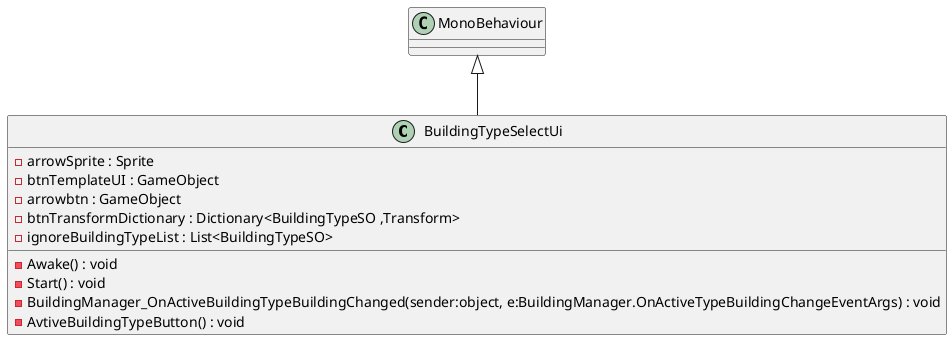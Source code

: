 @startuml
class BuildingTypeSelectUi {
    - arrowSprite : Sprite
    - btnTemplateUI : GameObject
    - arrowbtn : GameObject
    - btnTransformDictionary : Dictionary<BuildingTypeSO ,Transform>
    - ignoreBuildingTypeList : List<BuildingTypeSO>
    - Awake() : void
    - Start() : void
    - BuildingManager_OnActiveBuildingTypeBuildingChanged(sender:object, e:BuildingManager.OnActiveTypeBuildingChangeEventArgs) : void
    - AvtiveBuildingTypeButton() : void
}
MonoBehaviour <|-- BuildingTypeSelectUi
@enduml
